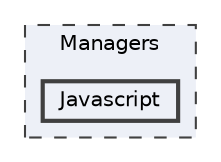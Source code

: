 digraph "Managers/Javascript"
{
 // LATEX_PDF_SIZE
  bgcolor="transparent";
  edge [fontname=Helvetica,fontsize=10,labelfontname=Helvetica,labelfontsize=10];
  node [fontname=Helvetica,fontsize=10,shape=box,height=0.2,width=0.4];
  compound=true
  subgraph clusterdir_91855b05e1f2e209b81e93ccc99d9d31 {
    graph [ bgcolor="#edf0f7", pencolor="grey25", label="Managers", fontname=Helvetica,fontsize=10 style="filled,dashed", URL="dir_91855b05e1f2e209b81e93ccc99d9d31.html",tooltip=""]
  dir_1b035b17f36a956ce399840a3be0ca9f [label="Javascript", fillcolor="#edf0f7", color="grey25", style="filled,bold", URL="dir_1b035b17f36a956ce399840a3be0ca9f.html",tooltip=""];
  }
}
